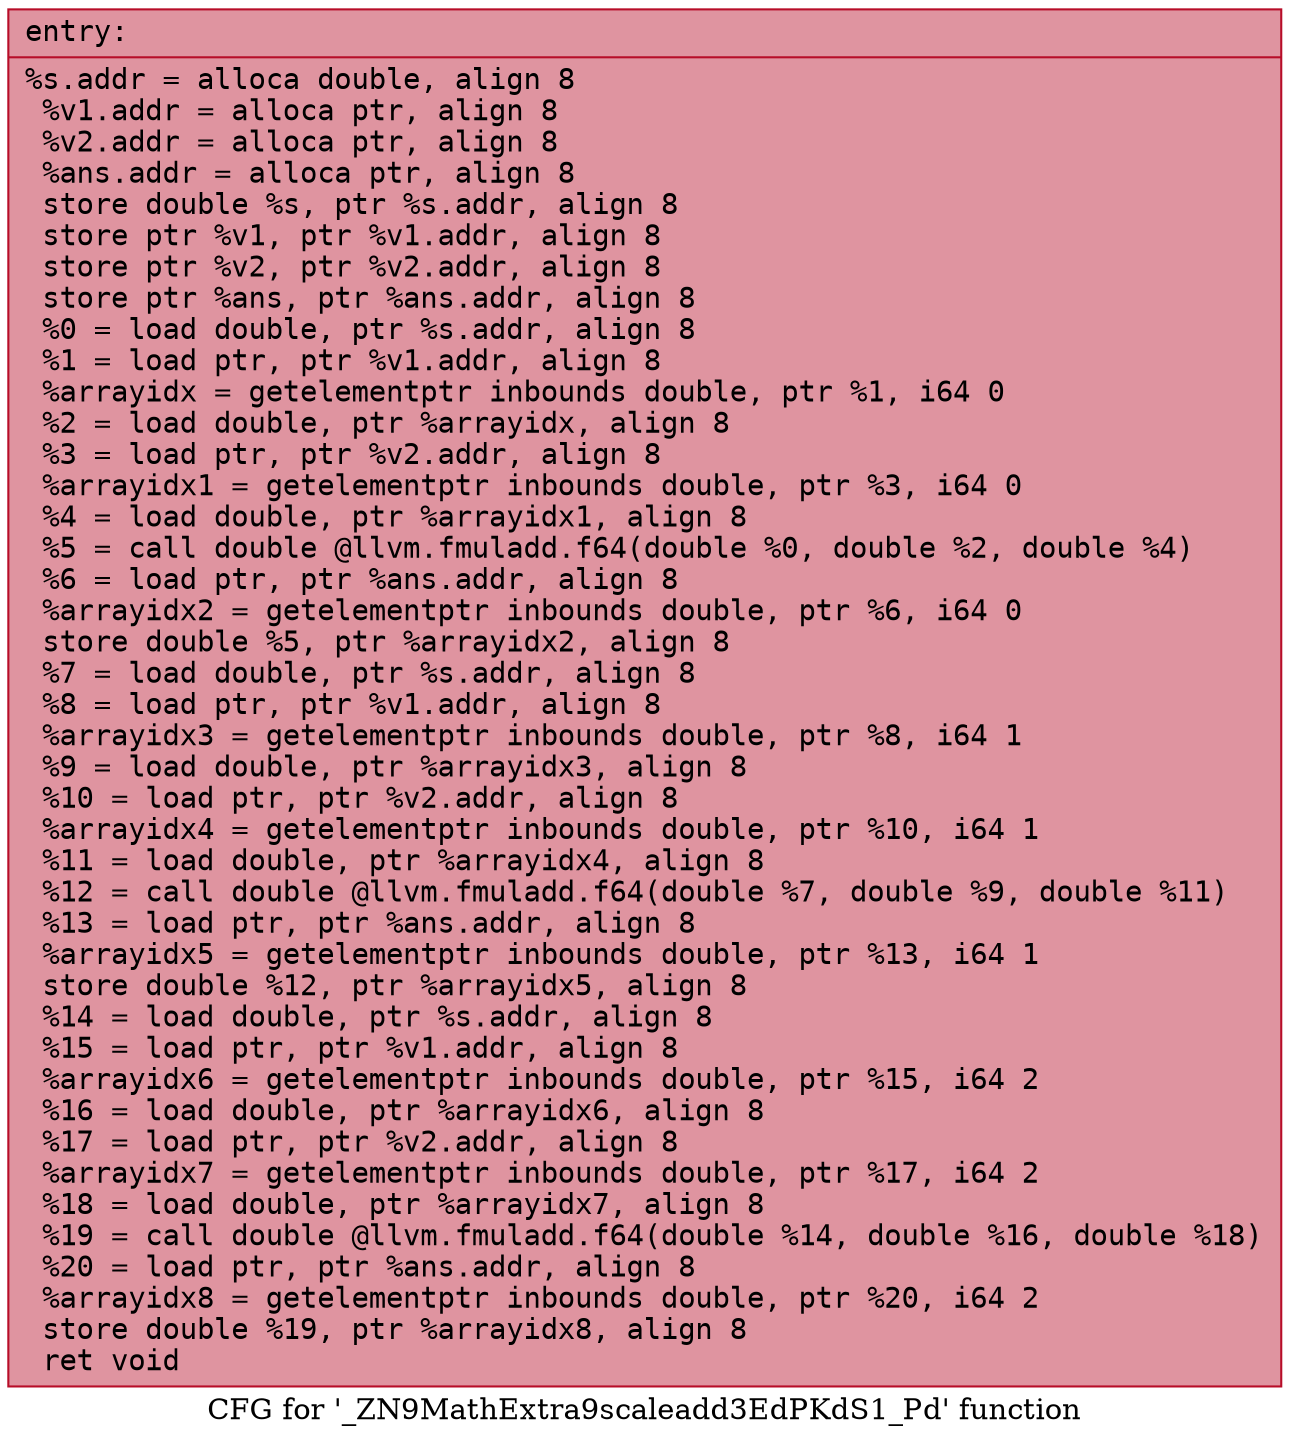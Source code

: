 digraph "CFG for '_ZN9MathExtra9scaleadd3EdPKdS1_Pd' function" {
	label="CFG for '_ZN9MathExtra9scaleadd3EdPKdS1_Pd' function";

	Node0x55e06938d670 [shape=record,color="#b70d28ff", style=filled, fillcolor="#b70d2870" fontname="Courier",label="{entry:\l|  %s.addr = alloca double, align 8\l  %v1.addr = alloca ptr, align 8\l  %v2.addr = alloca ptr, align 8\l  %ans.addr = alloca ptr, align 8\l  store double %s, ptr %s.addr, align 8\l  store ptr %v1, ptr %v1.addr, align 8\l  store ptr %v2, ptr %v2.addr, align 8\l  store ptr %ans, ptr %ans.addr, align 8\l  %0 = load double, ptr %s.addr, align 8\l  %1 = load ptr, ptr %v1.addr, align 8\l  %arrayidx = getelementptr inbounds double, ptr %1, i64 0\l  %2 = load double, ptr %arrayidx, align 8\l  %3 = load ptr, ptr %v2.addr, align 8\l  %arrayidx1 = getelementptr inbounds double, ptr %3, i64 0\l  %4 = load double, ptr %arrayidx1, align 8\l  %5 = call double @llvm.fmuladd.f64(double %0, double %2, double %4)\l  %6 = load ptr, ptr %ans.addr, align 8\l  %arrayidx2 = getelementptr inbounds double, ptr %6, i64 0\l  store double %5, ptr %arrayidx2, align 8\l  %7 = load double, ptr %s.addr, align 8\l  %8 = load ptr, ptr %v1.addr, align 8\l  %arrayidx3 = getelementptr inbounds double, ptr %8, i64 1\l  %9 = load double, ptr %arrayidx3, align 8\l  %10 = load ptr, ptr %v2.addr, align 8\l  %arrayidx4 = getelementptr inbounds double, ptr %10, i64 1\l  %11 = load double, ptr %arrayidx4, align 8\l  %12 = call double @llvm.fmuladd.f64(double %7, double %9, double %11)\l  %13 = load ptr, ptr %ans.addr, align 8\l  %arrayidx5 = getelementptr inbounds double, ptr %13, i64 1\l  store double %12, ptr %arrayidx5, align 8\l  %14 = load double, ptr %s.addr, align 8\l  %15 = load ptr, ptr %v1.addr, align 8\l  %arrayidx6 = getelementptr inbounds double, ptr %15, i64 2\l  %16 = load double, ptr %arrayidx6, align 8\l  %17 = load ptr, ptr %v2.addr, align 8\l  %arrayidx7 = getelementptr inbounds double, ptr %17, i64 2\l  %18 = load double, ptr %arrayidx7, align 8\l  %19 = call double @llvm.fmuladd.f64(double %14, double %16, double %18)\l  %20 = load ptr, ptr %ans.addr, align 8\l  %arrayidx8 = getelementptr inbounds double, ptr %20, i64 2\l  store double %19, ptr %arrayidx8, align 8\l  ret void\l}"];
}
